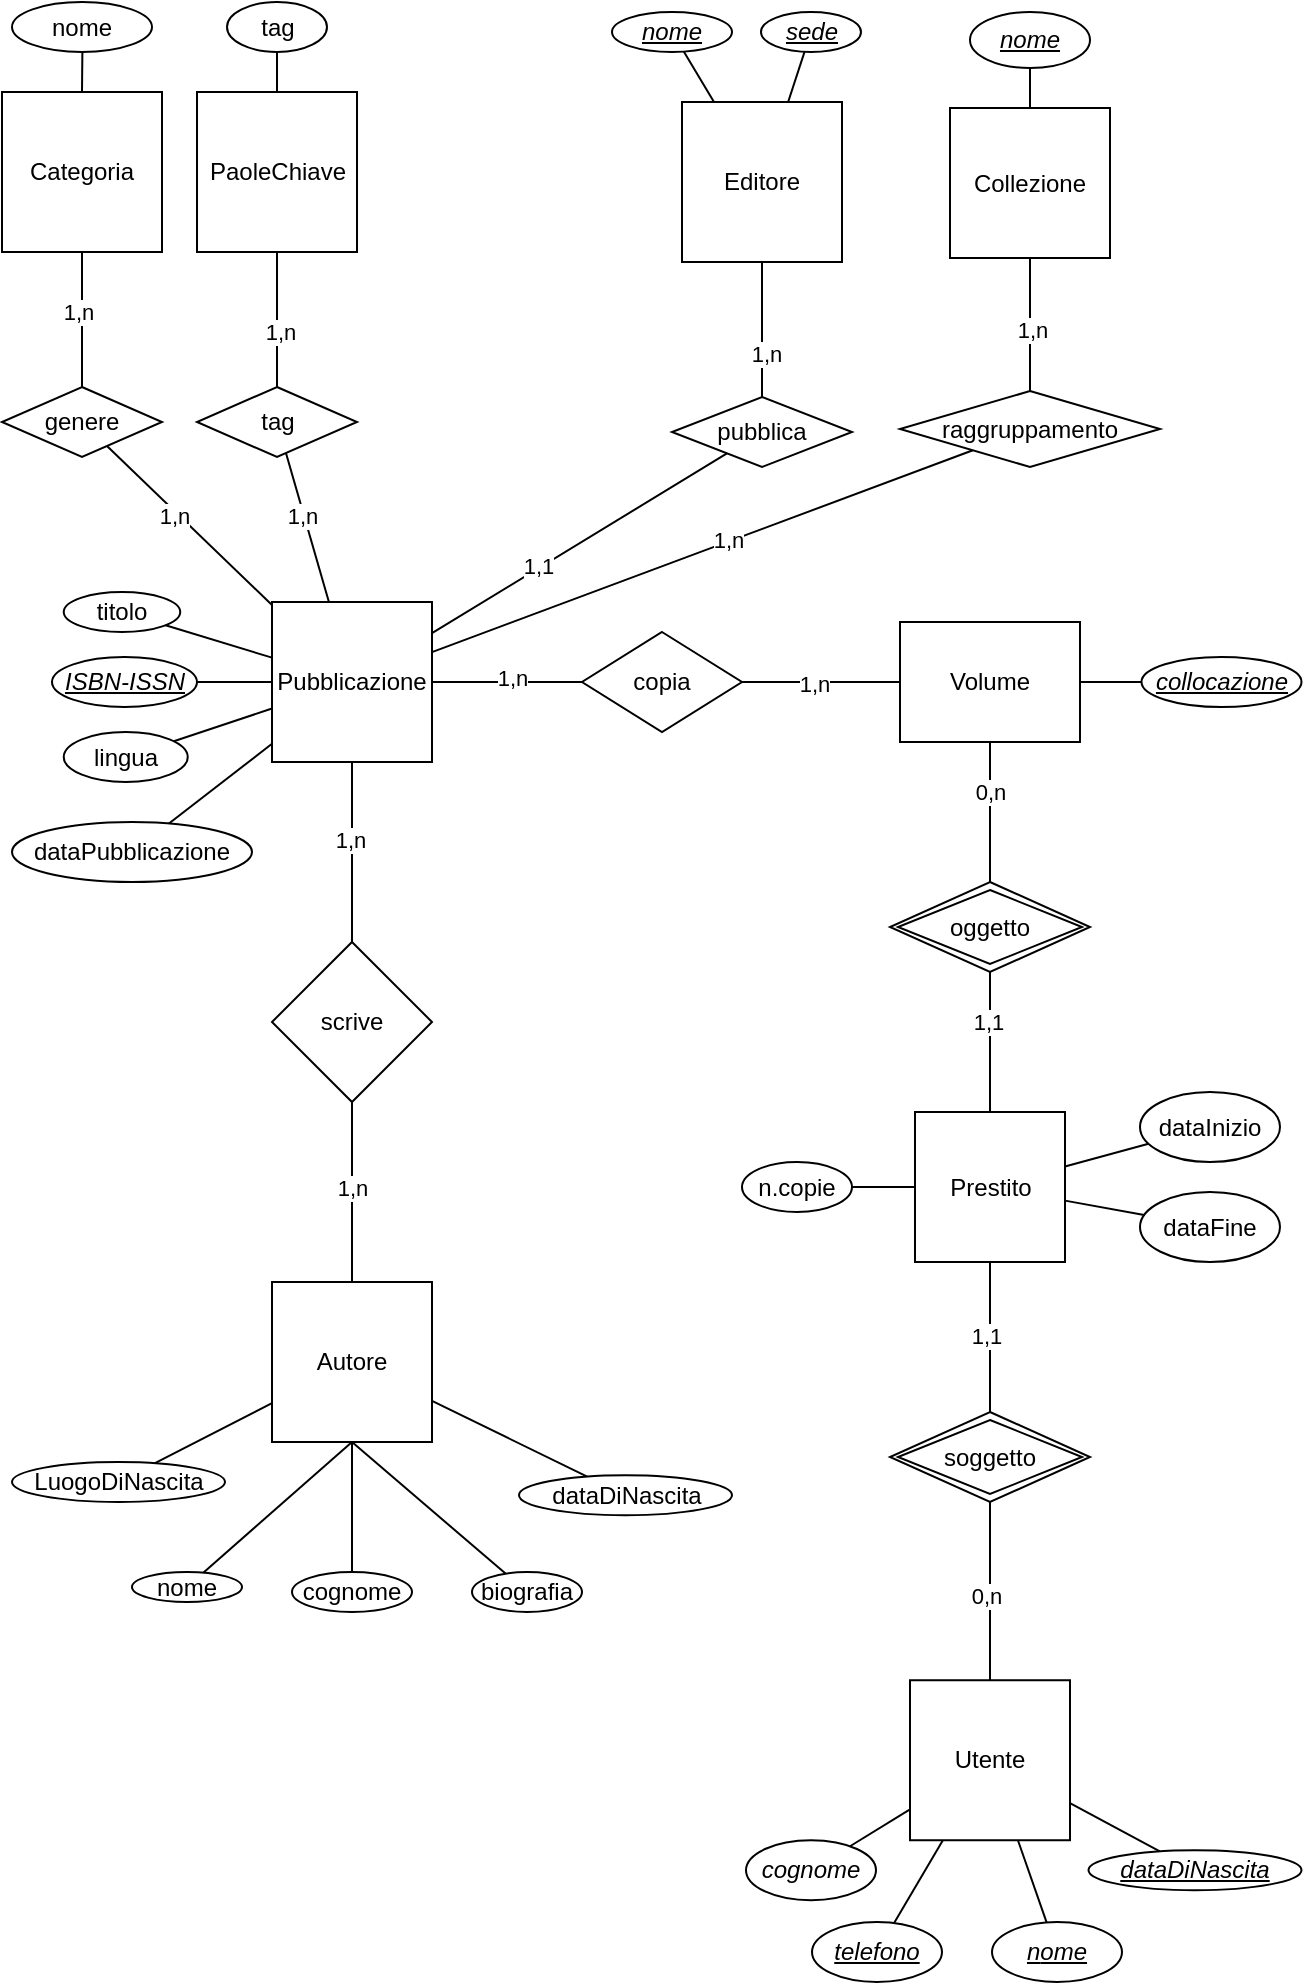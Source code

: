 <mxfile version="24.1.0" type="device">
  <diagram name="Pagina-1" id="eZlz9svo3BCuJOLBlhgw">
    <mxGraphModel dx="1050" dy="621" grid="1" gridSize="10" guides="1" tooltips="1" connect="1" arrows="1" fold="1" page="1" pageScale="1" pageWidth="827" pageHeight="1169" math="0" shadow="0">
      <root>
        <mxCell id="0" />
        <mxCell id="1" parent="0" />
        <mxCell id="yUyOMXH7IsfFj7a0Xzgd-1" value="Pubblicazione" style="whiteSpace=wrap;html=1;aspect=fixed;" parent="1" vertex="1">
          <mxGeometry x="225" y="380" width="80" height="80" as="geometry" />
        </mxCell>
        <mxCell id="yUyOMXH7IsfFj7a0Xzgd-3" value="Autore" style="whiteSpace=wrap;html=1;aspect=fixed;direction=south;" parent="1" vertex="1">
          <mxGeometry x="225" y="720" width="80" height="80" as="geometry" />
        </mxCell>
        <mxCell id="yUyOMXH7IsfFj7a0Xzgd-4" value="scrive" style="rhombus;whiteSpace=wrap;html=1;" parent="1" vertex="1">
          <mxGeometry x="225" y="550" width="80" height="80" as="geometry" />
        </mxCell>
        <mxCell id="yUyOMXH7IsfFj7a0Xzgd-7" value="" style="endArrow=none;html=1;rounded=0;exitX=0.5;exitY=0;exitDx=0;exitDy=0;entryX=0.5;entryY=1;entryDx=0;entryDy=0;" parent="1" source="yUyOMXH7IsfFj7a0Xzgd-4" target="yUyOMXH7IsfFj7a0Xzgd-1" edge="1">
          <mxGeometry width="50" height="50" relative="1" as="geometry">
            <mxPoint x="485" y="620" as="sourcePoint" />
            <mxPoint x="535" y="570" as="targetPoint" />
          </mxGeometry>
        </mxCell>
        <mxCell id="yUyOMXH7IsfFj7a0Xzgd-8" value="1,n" style="edgeLabel;html=1;align=center;verticalAlign=middle;resizable=0;points=[];" parent="yUyOMXH7IsfFj7a0Xzgd-7" vertex="1" connectable="0">
          <mxGeometry x="0.133" y="1" relative="1" as="geometry">
            <mxPoint as="offset" />
          </mxGeometry>
        </mxCell>
        <mxCell id="yUyOMXH7IsfFj7a0Xzgd-28" value="" style="endArrow=none;html=1;rounded=0;exitX=1;exitY=0.5;exitDx=0;exitDy=0;" parent="1" source="yUyOMXH7IsfFj7a0Xzgd-3" target="yUyOMXH7IsfFj7a0Xzgd-29" edge="1">
          <mxGeometry width="50" height="50" relative="1" as="geometry">
            <mxPoint x="780" y="765" as="sourcePoint" />
            <mxPoint x="870" y="715" as="targetPoint" />
          </mxGeometry>
        </mxCell>
        <mxCell id="yUyOMXH7IsfFj7a0Xzgd-29" value="biografia" style="ellipse;whiteSpace=wrap;html=1;" parent="1" vertex="1">
          <mxGeometry x="325" y="865" width="55" height="20" as="geometry" />
        </mxCell>
        <mxCell id="yUyOMXH7IsfFj7a0Xzgd-30" value="n&lt;span style=&quot;background-color: initial;&quot;&gt;ome&lt;/span&gt;" style="ellipse;whiteSpace=wrap;html=1;" parent="1" vertex="1">
          <mxGeometry x="155" y="865" width="55" height="15" as="geometry" />
        </mxCell>
        <mxCell id="yUyOMXH7IsfFj7a0Xzgd-31" value="" style="endArrow=none;html=1;rounded=0;exitX=1;exitY=0.5;exitDx=0;exitDy=0;" parent="1" source="yUyOMXH7IsfFj7a0Xzgd-3" target="yUyOMXH7IsfFj7a0Xzgd-30" edge="1">
          <mxGeometry width="50" height="50" relative="1" as="geometry">
            <mxPoint x="780" y="765" as="sourcePoint" />
            <mxPoint x="870" y="785" as="targetPoint" />
          </mxGeometry>
        </mxCell>
        <mxCell id="yUyOMXH7IsfFj7a0Xzgd-32" value="" style="endArrow=none;html=1;rounded=0;exitX=1;exitY=0.5;exitDx=0;exitDy=0;" parent="1" source="yUyOMXH7IsfFj7a0Xzgd-3" target="yUyOMXH7IsfFj7a0Xzgd-33" edge="1">
          <mxGeometry width="50" height="50" relative="1" as="geometry">
            <mxPoint x="780" y="765" as="sourcePoint" />
            <mxPoint x="820" y="845" as="targetPoint" />
          </mxGeometry>
        </mxCell>
        <mxCell id="yUyOMXH7IsfFj7a0Xzgd-33" value="cognome" style="ellipse;whiteSpace=wrap;html=1;" parent="1" vertex="1">
          <mxGeometry x="235" y="865" width="60" height="20" as="geometry" />
        </mxCell>
        <mxCell id="yUyOMXH7IsfFj7a0Xzgd-37" value="&lt;i&gt;&lt;u&gt;ISBN-ISSN&lt;/u&gt;&lt;/i&gt;" style="ellipse;whiteSpace=wrap;html=1;" parent="1" vertex="1">
          <mxGeometry x="115" y="407.5" width="72.5" height="25" as="geometry" />
        </mxCell>
        <mxCell id="yUyOMXH7IsfFj7a0Xzgd-38" value="titolo" style="ellipse;whiteSpace=wrap;html=1;" parent="1" vertex="1">
          <mxGeometry x="120.87" y="375" width="58.25" height="20" as="geometry" />
        </mxCell>
        <mxCell id="yUyOMXH7IsfFj7a0Xzgd-43" value="" style="endArrow=none;html=1;rounded=0;" parent="1" source="yUyOMXH7IsfFj7a0Xzgd-1" target="yUyOMXH7IsfFj7a0Xzgd-38" edge="1">
          <mxGeometry width="50" height="50" relative="1" as="geometry">
            <mxPoint x="245" y="450" as="sourcePoint" />
            <mxPoint x="295" y="400" as="targetPoint" />
          </mxGeometry>
        </mxCell>
        <mxCell id="yUyOMXH7IsfFj7a0Xzgd-44" value="" style="endArrow=none;html=1;rounded=0;" parent="1" source="yUyOMXH7IsfFj7a0Xzgd-37" target="yUyOMXH7IsfFj7a0Xzgd-1" edge="1">
          <mxGeometry width="50" height="50" relative="1" as="geometry">
            <mxPoint x="245" y="460" as="sourcePoint" />
            <mxPoint x="295" y="410" as="targetPoint" />
          </mxGeometry>
        </mxCell>
        <mxCell id="yUyOMXH7IsfFj7a0Xzgd-45" value="" style="endArrow=none;html=1;rounded=0;exitX=0;exitY=0.5;exitDx=0;exitDy=0;entryX=0.5;entryY=1;entryDx=0;entryDy=0;" parent="1" source="yUyOMXH7IsfFj7a0Xzgd-3" target="yUyOMXH7IsfFj7a0Xzgd-4" edge="1">
          <mxGeometry width="50" height="50" relative="1" as="geometry">
            <mxPoint x="365" y="700" as="sourcePoint" />
            <mxPoint x="415" y="650" as="targetPoint" />
          </mxGeometry>
        </mxCell>
        <mxCell id="yUyOMXH7IsfFj7a0Xzgd-46" value="1,n" style="edgeLabel;html=1;align=center;verticalAlign=middle;resizable=0;points=[];" parent="yUyOMXH7IsfFj7a0Xzgd-45" vertex="1" connectable="0">
          <mxGeometry x="0.04" y="-1" relative="1" as="geometry">
            <mxPoint x="-1" as="offset" />
          </mxGeometry>
        </mxCell>
        <mxCell id="yUyOMXH7IsfFj7a0Xzgd-51" value="" style="endArrow=none;html=1;rounded=0;" parent="1" source="yUyOMXH7IsfFj7a0Xzgd-1" target="yUyOMXH7IsfFj7a0Xzgd-52" edge="1">
          <mxGeometry width="50" height="50" relative="1" as="geometry">
            <mxPoint x="505" y="620" as="sourcePoint" />
            <mxPoint x="525" y="640" as="targetPoint" />
          </mxGeometry>
        </mxCell>
        <mxCell id="yUyOMXH7IsfFj7a0Xzgd-56" value="1,1" style="edgeLabel;html=1;align=center;verticalAlign=middle;resizable=0;points=[];" parent="yUyOMXH7IsfFj7a0Xzgd-51" vertex="1" connectable="0">
          <mxGeometry x="-0.278" y="1" relative="1" as="geometry">
            <mxPoint as="offset" />
          </mxGeometry>
        </mxCell>
        <mxCell id="yUyOMXH7IsfFj7a0Xzgd-52" value="pubblica" style="rhombus;whiteSpace=wrap;html=1;" parent="1" vertex="1">
          <mxGeometry x="425" y="277.5" width="90" height="35" as="geometry" />
        </mxCell>
        <mxCell id="yUyOMXH7IsfFj7a0Xzgd-53" value="Editore" style="whiteSpace=wrap;html=1;aspect=fixed;" parent="1" vertex="1">
          <mxGeometry x="430" y="130" width="80" height="80" as="geometry" />
        </mxCell>
        <mxCell id="yUyOMXH7IsfFj7a0Xzgd-54" value="" style="endArrow=none;html=1;rounded=0;" parent="1" source="yUyOMXH7IsfFj7a0Xzgd-52" target="yUyOMXH7IsfFj7a0Xzgd-53" edge="1">
          <mxGeometry width="50" height="50" relative="1" as="geometry">
            <mxPoint x="685.5" y="415" as="sourcePoint" />
            <mxPoint x="735.5" y="365" as="targetPoint" />
          </mxGeometry>
        </mxCell>
        <mxCell id="yUyOMXH7IsfFj7a0Xzgd-55" value="1,n" style="edgeLabel;html=1;align=center;verticalAlign=middle;resizable=0;points=[];" parent="yUyOMXH7IsfFj7a0Xzgd-54" vertex="1" connectable="0">
          <mxGeometry x="-0.344" y="-2" relative="1" as="geometry">
            <mxPoint as="offset" />
          </mxGeometry>
        </mxCell>
        <mxCell id="yUyOMXH7IsfFj7a0Xzgd-57" value="data&lt;span style=&quot;background-color: initial;&quot;&gt;Pubblicazione&lt;/span&gt;" style="ellipse;whiteSpace=wrap;html=1;" parent="1" vertex="1">
          <mxGeometry x="95" y="490" width="120" height="30" as="geometry" />
        </mxCell>
        <mxCell id="yUyOMXH7IsfFj7a0Xzgd-58" value="" style="endArrow=none;html=1;rounded=0;" parent="1" source="yUyOMXH7IsfFj7a0Xzgd-1" target="yUyOMXH7IsfFj7a0Xzgd-57" edge="1">
          <mxGeometry width="50" height="50" relative="1" as="geometry">
            <mxPoint x="291" y="200" as="sourcePoint" />
            <mxPoint x="341" y="150" as="targetPoint" />
          </mxGeometry>
        </mxCell>
        <mxCell id="yUyOMXH7IsfFj7a0Xzgd-60" value="&lt;i&gt;&lt;u&gt;nome&lt;/u&gt;&lt;/i&gt;" style="ellipse;whiteSpace=wrap;html=1;" parent="1" vertex="1">
          <mxGeometry x="395" y="85" width="60" height="20" as="geometry" />
        </mxCell>
        <mxCell id="yUyOMXH7IsfFj7a0Xzgd-61" value="&lt;i&gt;&lt;u&gt;sede&lt;/u&gt;&lt;/i&gt;" style="ellipse;whiteSpace=wrap;html=1;" parent="1" vertex="1">
          <mxGeometry x="469.5" y="85" width="50" height="20" as="geometry" />
        </mxCell>
        <mxCell id="yUyOMXH7IsfFj7a0Xzgd-63" value="" style="endArrow=none;html=1;rounded=0;" parent="1" source="yUyOMXH7IsfFj7a0Xzgd-53" target="yUyOMXH7IsfFj7a0Xzgd-60" edge="1">
          <mxGeometry width="50" height="50" relative="1" as="geometry">
            <mxPoint x="809.5" y="155" as="sourcePoint" />
            <mxPoint x="435" y="105" as="targetPoint" />
          </mxGeometry>
        </mxCell>
        <mxCell id="yUyOMXH7IsfFj7a0Xzgd-64" value="" style="endArrow=none;html=1;rounded=0;" parent="1" source="yUyOMXH7IsfFj7a0Xzgd-53" target="yUyOMXH7IsfFj7a0Xzgd-61" edge="1">
          <mxGeometry width="50" height="50" relative="1" as="geometry">
            <mxPoint x="809.5" y="185" as="sourcePoint" />
            <mxPoint x="859.5" y="135" as="targetPoint" />
          </mxGeometry>
        </mxCell>
        <mxCell id="znJoUbE5T9GirrZoyCfJ-2" value="" style="endArrow=none;html=1;rounded=0;" edge="1" parent="1" source="znJoUbE5T9GirrZoyCfJ-3" target="yUyOMXH7IsfFj7a0Xzgd-1">
          <mxGeometry width="50" height="50" relative="1" as="geometry">
            <mxPoint x="95" y="480" as="sourcePoint" />
            <mxPoint x="105" y="490" as="targetPoint" />
          </mxGeometry>
        </mxCell>
        <mxCell id="znJoUbE5T9GirrZoyCfJ-47" value="1,n" style="edgeLabel;html=1;align=center;verticalAlign=middle;resizable=0;points=[];" vertex="1" connectable="0" parent="znJoUbE5T9GirrZoyCfJ-2">
          <mxGeometry x="-0.163" y="-1" relative="1" as="geometry">
            <mxPoint as="offset" />
          </mxGeometry>
        </mxCell>
        <mxCell id="znJoUbE5T9GirrZoyCfJ-3" value="tag" style="rhombus;whiteSpace=wrap;html=1;" vertex="1" parent="1">
          <mxGeometry x="187.5" y="272.5" width="80" height="35" as="geometry" />
        </mxCell>
        <mxCell id="znJoUbE5T9GirrZoyCfJ-4" value="PaoleChiave" style="whiteSpace=wrap;html=1;aspect=fixed;" vertex="1" parent="1">
          <mxGeometry x="187.5" y="125" width="80" height="80" as="geometry" />
        </mxCell>
        <mxCell id="znJoUbE5T9GirrZoyCfJ-5" value="" style="endArrow=none;html=1;rounded=0;" edge="1" parent="1" source="znJoUbE5T9GirrZoyCfJ-4" target="znJoUbE5T9GirrZoyCfJ-3">
          <mxGeometry width="50" height="50" relative="1" as="geometry">
            <mxPoint x="-142.5" y="600" as="sourcePoint" />
            <mxPoint x="-92.5" y="550" as="targetPoint" />
          </mxGeometry>
        </mxCell>
        <mxCell id="znJoUbE5T9GirrZoyCfJ-48" value="1,n" style="edgeLabel;html=1;align=center;verticalAlign=middle;resizable=0;points=[];" vertex="1" connectable="0" parent="znJoUbE5T9GirrZoyCfJ-5">
          <mxGeometry x="0.19" relative="1" as="geometry">
            <mxPoint x="1" as="offset" />
          </mxGeometry>
        </mxCell>
        <mxCell id="znJoUbE5T9GirrZoyCfJ-6" value="tag" style="ellipse;whiteSpace=wrap;html=1;" vertex="1" parent="1">
          <mxGeometry x="202.5" y="80" width="50" height="25" as="geometry" />
        </mxCell>
        <mxCell id="znJoUbE5T9GirrZoyCfJ-7" value="" style="endArrow=none;html=1;rounded=0;" edge="1" parent="1" source="znJoUbE5T9GirrZoyCfJ-6" target="znJoUbE5T9GirrZoyCfJ-4">
          <mxGeometry width="50" height="50" relative="1" as="geometry">
            <mxPoint x="-262.5" y="670" as="sourcePoint" />
            <mxPoint x="-212.5" y="620" as="targetPoint" />
          </mxGeometry>
        </mxCell>
        <mxCell id="znJoUbE5T9GirrZoyCfJ-8" value="" style="endArrow=none;html=1;rounded=0;" edge="1" parent="1" source="znJoUbE5T9GirrZoyCfJ-9" target="yUyOMXH7IsfFj7a0Xzgd-1">
          <mxGeometry width="50" height="50" relative="1" as="geometry">
            <mxPoint x="80" y="575" as="sourcePoint" />
            <mxPoint x="210" y="527" as="targetPoint" />
          </mxGeometry>
        </mxCell>
        <mxCell id="znJoUbE5T9GirrZoyCfJ-49" value="1,n" style="edgeLabel;html=1;align=center;verticalAlign=middle;resizable=0;points=[];" vertex="1" connectable="0" parent="znJoUbE5T9GirrZoyCfJ-8">
          <mxGeometry x="-0.163" y="-2" relative="1" as="geometry">
            <mxPoint as="offset" />
          </mxGeometry>
        </mxCell>
        <mxCell id="znJoUbE5T9GirrZoyCfJ-9" value="genere" style="rhombus;whiteSpace=wrap;html=1;" vertex="1" parent="1">
          <mxGeometry x="90" y="272.5" width="80" height="35" as="geometry" />
        </mxCell>
        <mxCell id="znJoUbE5T9GirrZoyCfJ-10" value="Categoria" style="whiteSpace=wrap;html=1;aspect=fixed;" vertex="1" parent="1">
          <mxGeometry x="90" y="125" width="80" height="80" as="geometry" />
        </mxCell>
        <mxCell id="znJoUbE5T9GirrZoyCfJ-11" value="nome" style="ellipse;whiteSpace=wrap;html=1;" vertex="1" parent="1">
          <mxGeometry x="95" y="80" width="70" height="25" as="geometry" />
        </mxCell>
        <mxCell id="znJoUbE5T9GirrZoyCfJ-12" value="" style="endArrow=none;html=1;rounded=0;" edge="1" parent="1" source="znJoUbE5T9GirrZoyCfJ-11" target="znJoUbE5T9GirrZoyCfJ-10">
          <mxGeometry width="50" height="50" relative="1" as="geometry">
            <mxPoint x="-495" y="765" as="sourcePoint" />
            <mxPoint x="-445" y="715" as="targetPoint" />
          </mxGeometry>
        </mxCell>
        <mxCell id="znJoUbE5T9GirrZoyCfJ-13" value="" style="endArrow=none;html=1;rounded=0;" edge="1" parent="1" source="znJoUbE5T9GirrZoyCfJ-10" target="znJoUbE5T9GirrZoyCfJ-9">
          <mxGeometry width="50" height="50" relative="1" as="geometry">
            <mxPoint x="-290" y="740" as="sourcePoint" />
            <mxPoint x="-240" y="690" as="targetPoint" />
          </mxGeometry>
        </mxCell>
        <mxCell id="znJoUbE5T9GirrZoyCfJ-50" value="1,n" style="edgeLabel;html=1;align=center;verticalAlign=middle;resizable=0;points=[];" vertex="1" connectable="0" parent="znJoUbE5T9GirrZoyCfJ-13">
          <mxGeometry x="-0.117" y="-2" relative="1" as="geometry">
            <mxPoint as="offset" />
          </mxGeometry>
        </mxCell>
        <mxCell id="znJoUbE5T9GirrZoyCfJ-14" value="copia" style="rhombus;whiteSpace=wrap;html=1;" vertex="1" parent="1">
          <mxGeometry x="380" y="395" width="80" height="50" as="geometry" />
        </mxCell>
        <mxCell id="znJoUbE5T9GirrZoyCfJ-16" value="Volume" style="rounded=0;whiteSpace=wrap;html=1;" vertex="1" parent="1">
          <mxGeometry x="539" y="390" width="90" height="60" as="geometry" />
        </mxCell>
        <mxCell id="znJoUbE5T9GirrZoyCfJ-17" value="" style="endArrow=none;html=1;rounded=0;" edge="1" parent="1" source="znJoUbE5T9GirrZoyCfJ-14" target="yUyOMXH7IsfFj7a0Xzgd-1">
          <mxGeometry width="50" height="50" relative="1" as="geometry">
            <mxPoint x="495" y="570" as="sourcePoint" />
            <mxPoint x="545" y="520" as="targetPoint" />
          </mxGeometry>
        </mxCell>
        <mxCell id="znJoUbE5T9GirrZoyCfJ-51" value="1,n" style="edgeLabel;html=1;align=center;verticalAlign=middle;resizable=0;points=[];" vertex="1" connectable="0" parent="znJoUbE5T9GirrZoyCfJ-17">
          <mxGeometry x="-0.066" y="-2" relative="1" as="geometry">
            <mxPoint as="offset" />
          </mxGeometry>
        </mxCell>
        <mxCell id="znJoUbE5T9GirrZoyCfJ-18" value="" style="endArrow=none;html=1;rounded=0;" edge="1" parent="1" source="znJoUbE5T9GirrZoyCfJ-16" target="znJoUbE5T9GirrZoyCfJ-14">
          <mxGeometry width="50" height="50" relative="1" as="geometry">
            <mxPoint x="505" y="600" as="sourcePoint" />
            <mxPoint x="555" y="550" as="targetPoint" />
          </mxGeometry>
        </mxCell>
        <mxCell id="znJoUbE5T9GirrZoyCfJ-52" value="1,n" style="edgeLabel;html=1;align=center;verticalAlign=middle;resizable=0;points=[];" vertex="1" connectable="0" parent="znJoUbE5T9GirrZoyCfJ-18">
          <mxGeometry x="0.102" y="1" relative="1" as="geometry">
            <mxPoint as="offset" />
          </mxGeometry>
        </mxCell>
        <mxCell id="znJoUbE5T9GirrZoyCfJ-19" value="" style="endArrow=none;html=1;rounded=0;" edge="1" parent="1" source="znJoUbE5T9GirrZoyCfJ-74" target="znJoUbE5T9GirrZoyCfJ-16">
          <mxGeometry width="50" height="50" relative="1" as="geometry">
            <mxPoint x="584" y="520" as="sourcePoint" />
            <mxPoint x="655" y="510" as="targetPoint" />
          </mxGeometry>
        </mxCell>
        <mxCell id="znJoUbE5T9GirrZoyCfJ-53" value="0,n" style="edgeLabel;html=1;align=center;verticalAlign=middle;resizable=0;points=[];" vertex="1" connectable="0" parent="znJoUbE5T9GirrZoyCfJ-19">
          <mxGeometry x="0.303" relative="1" as="geometry">
            <mxPoint as="offset" />
          </mxGeometry>
        </mxCell>
        <mxCell id="znJoUbE5T9GirrZoyCfJ-20" value="lingua" style="ellipse;whiteSpace=wrap;html=1;" vertex="1" parent="1">
          <mxGeometry x="120.87" y="445" width="62" height="25" as="geometry" />
        </mxCell>
        <mxCell id="znJoUbE5T9GirrZoyCfJ-21" value="" style="endArrow=none;html=1;rounded=0;" edge="1" parent="1" source="znJoUbE5T9GirrZoyCfJ-20" target="yUyOMXH7IsfFj7a0Xzgd-1">
          <mxGeometry width="50" height="50" relative="1" as="geometry">
            <mxPoint x="-35" y="310" as="sourcePoint" />
            <mxPoint x="15" y="260" as="targetPoint" />
          </mxGeometry>
        </mxCell>
        <mxCell id="znJoUbE5T9GirrZoyCfJ-22" value="" style="endArrow=none;html=1;rounded=0;" edge="1" parent="1" target="znJoUbE5T9GirrZoyCfJ-23" source="yUyOMXH7IsfFj7a0Xzgd-3">
          <mxGeometry width="50" height="50" relative="1" as="geometry">
            <mxPoint x="220" y="773.61" as="sourcePoint" />
            <mxPoint x="893.5" y="666.62" as="targetPoint" />
          </mxGeometry>
        </mxCell>
        <mxCell id="znJoUbE5T9GirrZoyCfJ-23" value="dataDiNascita" style="ellipse;whiteSpace=wrap;html=1;" vertex="1" parent="1">
          <mxGeometry x="348.5" y="816.62" width="106.5" height="20" as="geometry" />
        </mxCell>
        <mxCell id="znJoUbE5T9GirrZoyCfJ-24" value="" style="endArrow=none;html=1;rounded=0;" edge="1" parent="1" target="znJoUbE5T9GirrZoyCfJ-25" source="yUyOMXH7IsfFj7a0Xzgd-3">
          <mxGeometry width="50" height="50" relative="1" as="geometry">
            <mxPoint x="15" y="814.543" as="sourcePoint" />
            <mxPoint x="613.5" y="660" as="targetPoint" />
          </mxGeometry>
        </mxCell>
        <mxCell id="znJoUbE5T9GirrZoyCfJ-25" value="LuogoDiNascita" style="ellipse;whiteSpace=wrap;html=1;" vertex="1" parent="1">
          <mxGeometry x="95" y="810" width="106.5" height="20" as="geometry" />
        </mxCell>
        <mxCell id="znJoUbE5T9GirrZoyCfJ-26" value="Utente" style="whiteSpace=wrap;html=1;aspect=fixed;" vertex="1" parent="1">
          <mxGeometry x="544" y="919.12" width="80" height="80" as="geometry" />
        </mxCell>
        <mxCell id="znJoUbE5T9GirrZoyCfJ-27" value="" style="endArrow=none;html=1;rounded=0;" edge="1" parent="1" source="znJoUbE5T9GirrZoyCfJ-26" target="znJoUbE5T9GirrZoyCfJ-28">
          <mxGeometry width="50" height="50" relative="1" as="geometry">
            <mxPoint x="659" y="1062.5" as="sourcePoint" />
            <mxPoint x="709" y="1012.5" as="targetPoint" />
          </mxGeometry>
        </mxCell>
        <mxCell id="znJoUbE5T9GirrZoyCfJ-28" value="&lt;u&gt;&lt;i&gt;telefono&lt;/i&gt;&lt;/u&gt;" style="ellipse;whiteSpace=wrap;html=1;" vertex="1" parent="1">
          <mxGeometry x="495" y="1040" width="65" height="30" as="geometry" />
        </mxCell>
        <mxCell id="znJoUbE5T9GirrZoyCfJ-29" value="&lt;i&gt;&lt;u&gt;n&lt;span style=&quot;background-color: initial;&quot;&gt;ome&lt;/span&gt;&lt;/u&gt;&lt;/i&gt;" style="ellipse;whiteSpace=wrap;html=1;" vertex="1" parent="1">
          <mxGeometry x="585" y="1040" width="65" height="30" as="geometry" />
        </mxCell>
        <mxCell id="znJoUbE5T9GirrZoyCfJ-30" value="" style="endArrow=none;html=1;rounded=0;" edge="1" parent="1" source="znJoUbE5T9GirrZoyCfJ-26" target="znJoUbE5T9GirrZoyCfJ-29">
          <mxGeometry width="50" height="50" relative="1" as="geometry">
            <mxPoint x="659" y="1132.5" as="sourcePoint" />
            <mxPoint x="709" y="1082.5" as="targetPoint" />
          </mxGeometry>
        </mxCell>
        <mxCell id="znJoUbE5T9GirrZoyCfJ-31" value="" style="endArrow=none;html=1;rounded=0;" edge="1" parent="1" source="znJoUbE5T9GirrZoyCfJ-26" target="znJoUbE5T9GirrZoyCfJ-32">
          <mxGeometry width="50" height="50" relative="1" as="geometry">
            <mxPoint x="629" y="1182.5" as="sourcePoint" />
            <mxPoint x="513.989" y="1009.857" as="targetPoint" />
          </mxGeometry>
        </mxCell>
        <mxCell id="znJoUbE5T9GirrZoyCfJ-32" value="&lt;i&gt;cognome&lt;/i&gt;" style="ellipse;whiteSpace=wrap;html=1;" vertex="1" parent="1">
          <mxGeometry x="462" y="999.12" width="65" height="30" as="geometry" />
        </mxCell>
        <mxCell id="znJoUbE5T9GirrZoyCfJ-33" value="" style="endArrow=none;html=1;rounded=0;" edge="1" parent="1" source="znJoUbE5T9GirrZoyCfJ-34" target="znJoUbE5T9GirrZoyCfJ-74">
          <mxGeometry width="50" height="50" relative="1" as="geometry">
            <mxPoint x="579" y="632.5" as="sourcePoint" />
            <mxPoint x="584" y="570" as="targetPoint" />
          </mxGeometry>
        </mxCell>
        <mxCell id="znJoUbE5T9GirrZoyCfJ-56" value="1,1" style="edgeLabel;html=1;align=center;verticalAlign=middle;resizable=0;points=[];" vertex="1" connectable="0" parent="znJoUbE5T9GirrZoyCfJ-33">
          <mxGeometry x="0.286" y="1" relative="1" as="geometry">
            <mxPoint as="offset" />
          </mxGeometry>
        </mxCell>
        <mxCell id="znJoUbE5T9GirrZoyCfJ-34" value="Prestito" style="whiteSpace=wrap;html=1;aspect=fixed;" vertex="1" parent="1">
          <mxGeometry x="546.5" y="635" width="75" height="75" as="geometry" />
        </mxCell>
        <mxCell id="znJoUbE5T9GirrZoyCfJ-35" value="dataInizio" style="ellipse;whiteSpace=wrap;html=1;" vertex="1" parent="1">
          <mxGeometry x="659" y="625" width="70" height="35" as="geometry" />
        </mxCell>
        <mxCell id="znJoUbE5T9GirrZoyCfJ-36" value="dataFine" style="ellipse;whiteSpace=wrap;html=1;" vertex="1" parent="1">
          <mxGeometry x="659" y="675" width="70" height="35" as="geometry" />
        </mxCell>
        <mxCell id="znJoUbE5T9GirrZoyCfJ-37" value="" style="endArrow=none;html=1;rounded=0;" edge="1" parent="1" source="znJoUbE5T9GirrZoyCfJ-34" target="znJoUbE5T9GirrZoyCfJ-36">
          <mxGeometry width="50" height="50" relative="1" as="geometry">
            <mxPoint x="589" y="812.5" as="sourcePoint" />
            <mxPoint x="639" y="762.5" as="targetPoint" />
          </mxGeometry>
        </mxCell>
        <mxCell id="znJoUbE5T9GirrZoyCfJ-38" value="" style="endArrow=none;html=1;rounded=0;" edge="1" parent="1" source="znJoUbE5T9GirrZoyCfJ-34" target="znJoUbE5T9GirrZoyCfJ-35">
          <mxGeometry width="50" height="50" relative="1" as="geometry">
            <mxPoint x="609" y="822.5" as="sourcePoint" />
            <mxPoint x="659" y="772.5" as="targetPoint" />
          </mxGeometry>
        </mxCell>
        <mxCell id="znJoUbE5T9GirrZoyCfJ-39" value="&lt;i&gt;&lt;u&gt;collocazione&lt;/u&gt;&lt;/i&gt;" style="ellipse;whiteSpace=wrap;html=1;" vertex="1" parent="1">
          <mxGeometry x="659.75" y="407.5" width="80" height="25" as="geometry" />
        </mxCell>
        <mxCell id="znJoUbE5T9GirrZoyCfJ-40" value="" style="endArrow=none;html=1;rounded=0;" edge="1" parent="1" source="znJoUbE5T9GirrZoyCfJ-16" target="znJoUbE5T9GirrZoyCfJ-39">
          <mxGeometry width="50" height="50" relative="1" as="geometry">
            <mxPoint x="595" y="550" as="sourcePoint" />
            <mxPoint x="575" y="343" as="targetPoint" />
          </mxGeometry>
        </mxCell>
        <mxCell id="znJoUbE5T9GirrZoyCfJ-45" value="" style="endArrow=none;html=1;rounded=0;" edge="1" parent="1" source="znJoUbE5T9GirrZoyCfJ-75" target="znJoUbE5T9GirrZoyCfJ-34">
          <mxGeometry width="50" height="50" relative="1" as="geometry">
            <mxPoint x="584" y="782.5" as="sourcePoint" />
            <mxPoint x="586.5" y="652.5" as="targetPoint" />
          </mxGeometry>
        </mxCell>
        <mxCell id="znJoUbE5T9GirrZoyCfJ-55" value="1,1" style="edgeLabel;html=1;align=center;verticalAlign=middle;resizable=0;points=[];" vertex="1" connectable="0" parent="znJoUbE5T9GirrZoyCfJ-45">
          <mxGeometry x="0.025" y="2" relative="1" as="geometry">
            <mxPoint as="offset" />
          </mxGeometry>
        </mxCell>
        <mxCell id="znJoUbE5T9GirrZoyCfJ-46" value="" style="endArrow=none;html=1;rounded=0;" edge="1" parent="1" target="znJoUbE5T9GirrZoyCfJ-75" source="znJoUbE5T9GirrZoyCfJ-26">
          <mxGeometry width="50" height="50" relative="1" as="geometry">
            <mxPoint x="582.581" y="975" as="sourcePoint" />
            <mxPoint x="584" y="832.5" as="targetPoint" />
          </mxGeometry>
        </mxCell>
        <mxCell id="znJoUbE5T9GirrZoyCfJ-54" value="0,n" style="edgeLabel;html=1;align=center;verticalAlign=middle;resizable=0;points=[];" vertex="1" connectable="0" parent="znJoUbE5T9GirrZoyCfJ-46">
          <mxGeometry x="-0.041" y="2" relative="1" as="geometry">
            <mxPoint as="offset" />
          </mxGeometry>
        </mxCell>
        <mxCell id="znJoUbE5T9GirrZoyCfJ-57" value="" style="endArrow=none;html=1;rounded=0;" edge="1" parent="1" source="znJoUbE5T9GirrZoyCfJ-59" target="yUyOMXH7IsfFj7a0Xzgd-1">
          <mxGeometry width="50" height="50" relative="1" as="geometry">
            <mxPoint x="55" y="420" as="sourcePoint" />
            <mxPoint x="45" y="440" as="targetPoint" />
          </mxGeometry>
        </mxCell>
        <mxCell id="znJoUbE5T9GirrZoyCfJ-62" value="1,n" style="edgeLabel;html=1;align=center;verticalAlign=middle;resizable=0;points=[];" vertex="1" connectable="0" parent="znJoUbE5T9GirrZoyCfJ-57">
          <mxGeometry x="-0.091" y="-1" relative="1" as="geometry">
            <mxPoint as="offset" />
          </mxGeometry>
        </mxCell>
        <mxCell id="znJoUbE5T9GirrZoyCfJ-59" value="raggruppamento" style="rhombus;whiteSpace=wrap;html=1;" vertex="1" parent="1">
          <mxGeometry x="539" y="274.5" width="130" height="38" as="geometry" />
        </mxCell>
        <mxCell id="znJoUbE5T9GirrZoyCfJ-60" value="" style="endArrow=none;html=1;rounded=0;" edge="1" parent="1" source="znJoUbE5T9GirrZoyCfJ-61" target="znJoUbE5T9GirrZoyCfJ-59">
          <mxGeometry width="50" height="50" relative="1" as="geometry">
            <mxPoint x="-486" y="455" as="sourcePoint" />
            <mxPoint x="-486" y="455" as="targetPoint" />
          </mxGeometry>
        </mxCell>
        <mxCell id="znJoUbE5T9GirrZoyCfJ-63" value="1,n" style="edgeLabel;html=1;align=center;verticalAlign=middle;resizable=0;points=[];" vertex="1" connectable="0" parent="znJoUbE5T9GirrZoyCfJ-60">
          <mxGeometry x="0.067" y="1" relative="1" as="geometry">
            <mxPoint as="offset" />
          </mxGeometry>
        </mxCell>
        <mxCell id="znJoUbE5T9GirrZoyCfJ-61" value="Collezione" style="rounded=0;whiteSpace=wrap;html=1;" vertex="1" parent="1">
          <mxGeometry x="564" y="133" width="80" height="75" as="geometry" />
        </mxCell>
        <mxCell id="znJoUbE5T9GirrZoyCfJ-64" value="&lt;i&gt;&lt;u&gt;nome&lt;/u&gt;&lt;/i&gt;" style="ellipse;whiteSpace=wrap;html=1;" vertex="1" parent="1">
          <mxGeometry x="574" y="85" width="60" height="28" as="geometry" />
        </mxCell>
        <mxCell id="znJoUbE5T9GirrZoyCfJ-65" value="" style="endArrow=none;html=1;rounded=0;" edge="1" parent="1" source="znJoUbE5T9GirrZoyCfJ-61" target="znJoUbE5T9GirrZoyCfJ-64">
          <mxGeometry width="50" height="50" relative="1" as="geometry">
            <mxPoint x="-676" y="435" as="sourcePoint" />
            <mxPoint x="-626" y="385" as="targetPoint" />
          </mxGeometry>
        </mxCell>
        <mxCell id="znJoUbE5T9GirrZoyCfJ-66" value="" style="endArrow=none;html=1;rounded=0;" edge="1" parent="1" target="znJoUbE5T9GirrZoyCfJ-67" source="znJoUbE5T9GirrZoyCfJ-26">
          <mxGeometry width="50" height="50" relative="1" as="geometry">
            <mxPoint x="579" y="974.88" as="sourcePoint" />
            <mxPoint x="1167.5" y="862.5" as="targetPoint" />
          </mxGeometry>
        </mxCell>
        <mxCell id="znJoUbE5T9GirrZoyCfJ-67" value="&lt;i&gt;&lt;u&gt;dataDiNascita&lt;/u&gt;&lt;/i&gt;" style="ellipse;whiteSpace=wrap;html=1;" vertex="1" parent="1">
          <mxGeometry x="633.25" y="1004.12" width="106.5" height="20" as="geometry" />
        </mxCell>
        <mxCell id="znJoUbE5T9GirrZoyCfJ-72" value="n.copie" style="ellipse;whiteSpace=wrap;html=1;" vertex="1" parent="1">
          <mxGeometry x="460" y="660" width="55" height="25" as="geometry" />
        </mxCell>
        <mxCell id="znJoUbE5T9GirrZoyCfJ-73" value="" style="endArrow=none;html=1;rounded=0;" edge="1" parent="1" source="znJoUbE5T9GirrZoyCfJ-34" target="znJoUbE5T9GirrZoyCfJ-72">
          <mxGeometry width="50" height="50" relative="1" as="geometry">
            <mxPoint x="395" y="700" as="sourcePoint" />
            <mxPoint x="445" y="650" as="targetPoint" />
          </mxGeometry>
        </mxCell>
        <mxCell id="znJoUbE5T9GirrZoyCfJ-74" value="oggetto" style="shape=rhombus;double=1;perimeter=rhombusPerimeter;whiteSpace=wrap;html=1;align=center;" vertex="1" parent="1">
          <mxGeometry x="534" y="520" width="100" height="45" as="geometry" />
        </mxCell>
        <mxCell id="znJoUbE5T9GirrZoyCfJ-75" value="soggetto" style="shape=rhombus;double=1;perimeter=rhombusPerimeter;whiteSpace=wrap;html=1;align=center;" vertex="1" parent="1">
          <mxGeometry x="534" y="785" width="100" height="45" as="geometry" />
        </mxCell>
      </root>
    </mxGraphModel>
  </diagram>
</mxfile>
